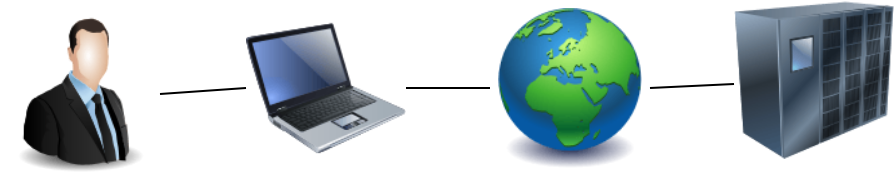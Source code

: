 <mxfile version="24.0.5" type="github">
  <diagram name="ページ1" id="oUeUXFS2Ar5T0cETLznS">
    <mxGraphModel dx="1834" dy="905" grid="0" gridSize="10" guides="1" tooltips="1" connect="1" arrows="1" fold="1" page="0" pageScale="1" pageWidth="827" pageHeight="1169" math="0" shadow="0">
      <root>
        <mxCell id="0" />
        <mxCell id="1" parent="0" />
        <mxCell id="1D-iy8eiCoonL3bohw3n-1" value="" style="image;html=1;image=img/lib/clip_art/computers/Laptop_128x128.png" vertex="1" parent="1">
          <mxGeometry x="-189" y="63" width="80" height="80" as="geometry" />
        </mxCell>
        <mxCell id="1D-iy8eiCoonL3bohw3n-2" value="" style="image;html=1;image=img/lib/clip_art/general/Earth_globe_128x128.png" vertex="1" parent="1">
          <mxGeometry x="-67" y="63" width="80" height="80" as="geometry" />
        </mxCell>
        <mxCell id="1D-iy8eiCoonL3bohw3n-4" value="" style="image;html=1;image=img/lib/clip_art/people/Suit_Man_128x128.png" vertex="1" parent="1">
          <mxGeometry x="-312" y="66" width="80" height="80" as="geometry" />
        </mxCell>
        <mxCell id="1D-iy8eiCoonL3bohw3n-6" value="" style="image;html=1;image=img/lib/clip_art/networking/UPS_128x128.png" vertex="1" parent="1">
          <mxGeometry x="55" y="59" width="80" height="80" as="geometry" />
        </mxCell>
        <mxCell id="1D-iy8eiCoonL3bohw3n-8" value="" style="endArrow=none;html=1;rounded=0;fontSize=12;startSize=8;endSize=8;curved=1;entryX=1;entryY=0.5;entryDx=0;entryDy=0;exitX=0;exitY=0.5;exitDx=0;exitDy=0;" edge="1" parent="1" source="1D-iy8eiCoonL3bohw3n-1" target="1D-iy8eiCoonL3bohw3n-4">
          <mxGeometry width="50" height="50" relative="1" as="geometry">
            <mxPoint x="175" y="225" as="sourcePoint" />
            <mxPoint x="225" y="175" as="targetPoint" />
          </mxGeometry>
        </mxCell>
        <mxCell id="1D-iy8eiCoonL3bohw3n-9" value="" style="endArrow=none;html=1;rounded=0;fontSize=12;startSize=8;endSize=8;curved=1;exitX=1;exitY=0.5;exitDx=0;exitDy=0;" edge="1" parent="1" source="1D-iy8eiCoonL3bohw3n-1" target="1D-iy8eiCoonL3bohw3n-2">
          <mxGeometry width="50" height="50" relative="1" as="geometry">
            <mxPoint x="175" y="225" as="sourcePoint" />
            <mxPoint x="225" y="175" as="targetPoint" />
          </mxGeometry>
        </mxCell>
        <mxCell id="1D-iy8eiCoonL3bohw3n-10" value="" style="endArrow=none;html=1;rounded=0;fontSize=12;startSize=8;endSize=8;curved=1;exitX=1;exitY=0.5;exitDx=0;exitDy=0;" edge="1" parent="1" source="1D-iy8eiCoonL3bohw3n-2" target="1D-iy8eiCoonL3bohw3n-6">
          <mxGeometry width="50" height="50" relative="1" as="geometry">
            <mxPoint x="175" y="225" as="sourcePoint" />
            <mxPoint x="225" y="175" as="targetPoint" />
          </mxGeometry>
        </mxCell>
      </root>
    </mxGraphModel>
  </diagram>
</mxfile>
